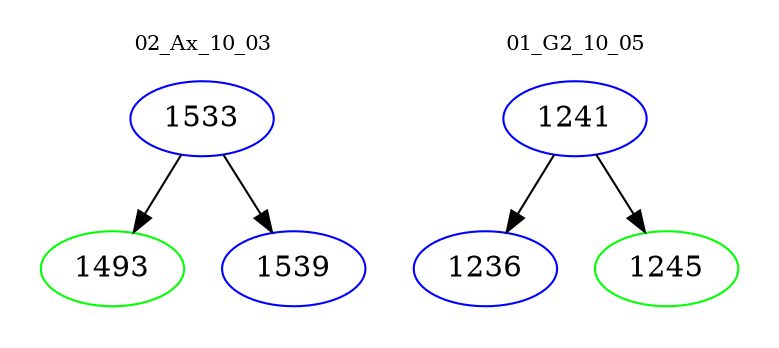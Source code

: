digraph{
subgraph cluster_0 {
color = white
label = "02_Ax_10_03";
fontsize=10;
T0_1533 [label="1533", color="blue"]
T0_1533 -> T0_1493 [color="black"]
T0_1493 [label="1493", color="green"]
T0_1533 -> T0_1539 [color="black"]
T0_1539 [label="1539", color="blue"]
}
subgraph cluster_1 {
color = white
label = "01_G2_10_05";
fontsize=10;
T1_1241 [label="1241", color="blue"]
T1_1241 -> T1_1236 [color="black"]
T1_1236 [label="1236", color="blue"]
T1_1241 -> T1_1245 [color="black"]
T1_1245 [label="1245", color="green"]
}
}
